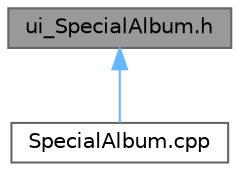 digraph "ui_SpecialAlbum.h"
{
 // LATEX_PDF_SIZE
  bgcolor="transparent";
  edge [fontname=Helvetica,fontsize=10,labelfontname=Helvetica,labelfontsize=10];
  node [fontname=Helvetica,fontsize=10,shape=box,height=0.2,width=0.4];
  Node1 [id="Node000001",label="ui_SpecialAlbum.h",height=0.2,width=0.4,color="gray40", fillcolor="grey60", style="filled", fontcolor="black",tooltip=" "];
  Node1 -> Node2 [id="edge1_Node000001_Node000002",dir="back",color="steelblue1",style="solid",tooltip=" "];
  Node2 [id="Node000002",label="SpecialAlbum.cpp",height=0.2,width=0.4,color="grey40", fillcolor="white", style="filled",URL="$_special_album_8cpp.html",tooltip="实现 SpecialAlbum 类，管理专辑界面"];
}
